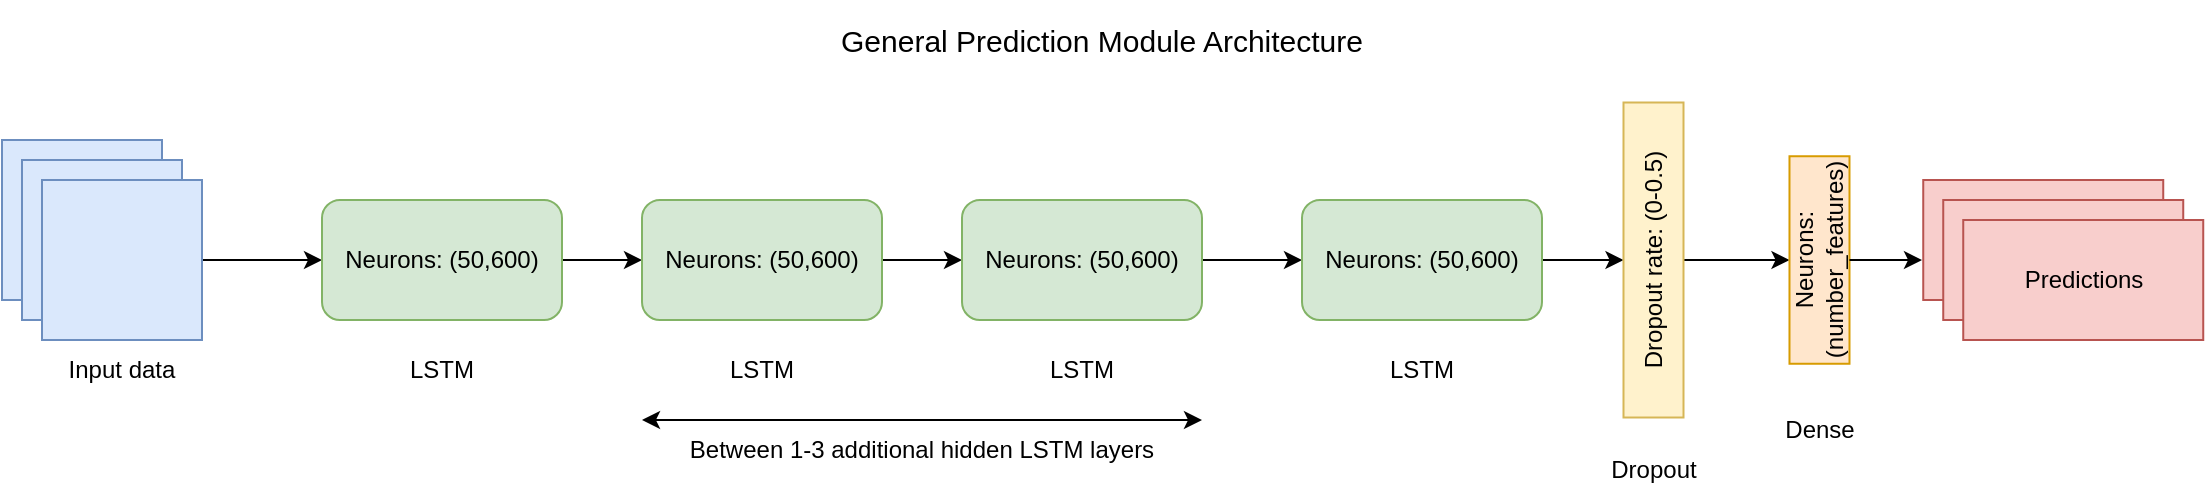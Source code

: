 <mxfile version="20.1.3" type="device"><diagram id="y9XwLr1hFOdGggdJ-vt8" name="Page-1"><mxGraphModel dx="1273" dy="821" grid="1" gridSize="10" guides="1" tooltips="1" connect="1" arrows="1" fold="1" page="1" pageScale="1" pageWidth="827" pageHeight="1169" math="0" shadow="0"><root><mxCell id="0"/><mxCell id="1" parent="0"/><mxCell id="GvQFq8sGGhAfYbJX1H6_-1" value="" style="whiteSpace=wrap;html=1;aspect=fixed;fillColor=#dae8fc;strokeColor=#6c8ebf;" vertex="1" parent="1"><mxGeometry x="80" y="120" width="80" height="80" as="geometry"/></mxCell><mxCell id="GvQFq8sGGhAfYbJX1H6_-2" value="" style="whiteSpace=wrap;html=1;aspect=fixed;fillColor=#dae8fc;strokeColor=#6c8ebf;" vertex="1" parent="1"><mxGeometry x="90" y="130" width="80" height="80" as="geometry"/></mxCell><mxCell id="GvQFq8sGGhAfYbJX1H6_-8" value="" style="edgeStyle=orthogonalEdgeStyle;rounded=0;orthogonalLoop=1;jettySize=auto;html=1;" edge="1" parent="1" source="GvQFq8sGGhAfYbJX1H6_-3" target="GvQFq8sGGhAfYbJX1H6_-6"><mxGeometry relative="1" as="geometry"/></mxCell><mxCell id="GvQFq8sGGhAfYbJX1H6_-3" value="" style="whiteSpace=wrap;html=1;aspect=fixed;fillColor=#dae8fc;strokeColor=#6c8ebf;" vertex="1" parent="1"><mxGeometry x="100" y="140" width="80" height="80" as="geometry"/></mxCell><mxCell id="GvQFq8sGGhAfYbJX1H6_-14" value="" style="edgeStyle=orthogonalEdgeStyle;rounded=0;orthogonalLoop=1;jettySize=auto;html=1;" edge="1" parent="1" source="GvQFq8sGGhAfYbJX1H6_-6" target="GvQFq8sGGhAfYbJX1H6_-9"><mxGeometry relative="1" as="geometry"/></mxCell><mxCell id="GvQFq8sGGhAfYbJX1H6_-6" value="Neurons: (50,600)" style="rounded=1;whiteSpace=wrap;html=1;fillColor=#d5e8d4;strokeColor=#82b366;" vertex="1" parent="1"><mxGeometry x="240" y="150" width="120" height="60" as="geometry"/></mxCell><mxCell id="GvQFq8sGGhAfYbJX1H6_-15" value="" style="edgeStyle=orthogonalEdgeStyle;rounded=0;orthogonalLoop=1;jettySize=auto;html=1;" edge="1" parent="1" source="GvQFq8sGGhAfYbJX1H6_-9" target="GvQFq8sGGhAfYbJX1H6_-10"><mxGeometry relative="1" as="geometry"/></mxCell><mxCell id="GvQFq8sGGhAfYbJX1H6_-9" value="Neurons: (50,600)" style="rounded=1;whiteSpace=wrap;html=1;fillColor=#d5e8d4;strokeColor=#82b366;" vertex="1" parent="1"><mxGeometry x="400" y="150" width="120" height="60" as="geometry"/></mxCell><mxCell id="GvQFq8sGGhAfYbJX1H6_-16" value="" style="edgeStyle=orthogonalEdgeStyle;rounded=0;orthogonalLoop=1;jettySize=auto;html=1;" edge="1" parent="1" source="GvQFq8sGGhAfYbJX1H6_-10" target="GvQFq8sGGhAfYbJX1H6_-11"><mxGeometry relative="1" as="geometry"/></mxCell><mxCell id="GvQFq8sGGhAfYbJX1H6_-10" value="Neurons: (50,600)" style="rounded=1;whiteSpace=wrap;html=1;fillColor=#d5e8d4;strokeColor=#82b366;" vertex="1" parent="1"><mxGeometry x="560" y="150" width="120" height="60" as="geometry"/></mxCell><mxCell id="GvQFq8sGGhAfYbJX1H6_-20" style="edgeStyle=orthogonalEdgeStyle;rounded=0;orthogonalLoop=1;jettySize=auto;html=1;exitX=1;exitY=0.5;exitDx=0;exitDy=0;entryX=0.5;entryY=0;entryDx=0;entryDy=0;" edge="1" parent="1" source="GvQFq8sGGhAfYbJX1H6_-11" target="GvQFq8sGGhAfYbJX1H6_-17"><mxGeometry relative="1" as="geometry"/></mxCell><mxCell id="GvQFq8sGGhAfYbJX1H6_-11" value="Neurons: (50,600)" style="rounded=1;whiteSpace=wrap;html=1;fillColor=#d5e8d4;strokeColor=#82b366;" vertex="1" parent="1"><mxGeometry x="730" y="150" width="120" height="60" as="geometry"/></mxCell><mxCell id="GvQFq8sGGhAfYbJX1H6_-21" style="edgeStyle=orthogonalEdgeStyle;rounded=0;orthogonalLoop=1;jettySize=auto;html=1;exitX=0.5;exitY=1;exitDx=0;exitDy=0;entryX=0.5;entryY=0;entryDx=0;entryDy=0;" edge="1" parent="1" source="GvQFq8sGGhAfYbJX1H6_-17" target="GvQFq8sGGhAfYbJX1H6_-19"><mxGeometry relative="1" as="geometry"/></mxCell><mxCell id="GvQFq8sGGhAfYbJX1H6_-17" value="Dropout rate: (0-0.5)" style="rounded=0;whiteSpace=wrap;html=1;rotation=-90;fillColor=#fff2cc;strokeColor=#d6b656;" vertex="1" parent="1"><mxGeometry x="827" y="165" width="157.5" height="30" as="geometry"/></mxCell><mxCell id="GvQFq8sGGhAfYbJX1H6_-19" value="Neurons: (number_features)" style="rounded=0;whiteSpace=wrap;html=1;rotation=-90;fillColor=#ffe6cc;strokeColor=#d79b00;" vertex="1" parent="1"><mxGeometry x="936.87" y="165" width="103.75" height="30" as="geometry"/></mxCell><mxCell id="GvQFq8sGGhAfYbJX1H6_-22" value="" style="endArrow=classic;html=1;rounded=0;exitX=0.5;exitY=1;exitDx=0;exitDy=0;" edge="1" parent="1" source="GvQFq8sGGhAfYbJX1H6_-19"><mxGeometry width="50" height="50" relative="1" as="geometry"><mxPoint x="790" y="320" as="sourcePoint"/><mxPoint x="1040" y="180" as="targetPoint"/></mxGeometry></mxCell><mxCell id="GvQFq8sGGhAfYbJX1H6_-27" value="LSTM" style="text;html=1;strokeColor=none;fillColor=none;align=center;verticalAlign=middle;whiteSpace=wrap;rounded=0;" vertex="1" parent="1"><mxGeometry x="270" y="220" width="60" height="30" as="geometry"/></mxCell><mxCell id="GvQFq8sGGhAfYbJX1H6_-28" value="Input data" style="text;html=1;strokeColor=none;fillColor=none;align=center;verticalAlign=middle;whiteSpace=wrap;rounded=0;" vertex="1" parent="1"><mxGeometry x="110" y="220" width="60" height="30" as="geometry"/></mxCell><mxCell id="GvQFq8sGGhAfYbJX1H6_-29" value="LSTM" style="text;html=1;strokeColor=none;fillColor=none;align=center;verticalAlign=middle;whiteSpace=wrap;rounded=0;" vertex="1" parent="1"><mxGeometry x="430" y="220" width="60" height="30" as="geometry"/></mxCell><mxCell id="GvQFq8sGGhAfYbJX1H6_-30" value="LSTM" style="text;html=1;strokeColor=none;fillColor=none;align=center;verticalAlign=middle;whiteSpace=wrap;rounded=0;" vertex="1" parent="1"><mxGeometry x="590" y="220" width="60" height="30" as="geometry"/></mxCell><mxCell id="GvQFq8sGGhAfYbJX1H6_-31" value="LSTM" style="text;html=1;strokeColor=none;fillColor=none;align=center;verticalAlign=middle;whiteSpace=wrap;rounded=0;" vertex="1" parent="1"><mxGeometry x="760" y="220" width="60" height="30" as="geometry"/></mxCell><mxCell id="GvQFq8sGGhAfYbJX1H6_-32" value="Dropout" style="text;html=1;strokeColor=none;fillColor=none;align=center;verticalAlign=middle;whiteSpace=wrap;rounded=0;" vertex="1" parent="1"><mxGeometry x="875.75" y="270" width="60" height="30" as="geometry"/></mxCell><mxCell id="GvQFq8sGGhAfYbJX1H6_-33" value="Dense" style="text;html=1;strokeColor=none;fillColor=none;align=center;verticalAlign=middle;whiteSpace=wrap;rounded=0;" vertex="1" parent="1"><mxGeometry x="958.74" y="250" width="60" height="30" as="geometry"/></mxCell><mxCell id="GvQFq8sGGhAfYbJX1H6_-34" value="Between 1-3 additional hidden LSTM layers" style="text;html=1;strokeColor=none;fillColor=none;align=center;verticalAlign=middle;whiteSpace=wrap;rounded=0;" vertex="1" parent="1"><mxGeometry x="400" y="260" width="280" height="30" as="geometry"/></mxCell><mxCell id="GvQFq8sGGhAfYbJX1H6_-35" value="" style="endArrow=classic;startArrow=classic;html=1;rounded=1;" edge="1" parent="1"><mxGeometry width="50" height="50" relative="1" as="geometry"><mxPoint x="400" y="260" as="sourcePoint"/><mxPoint x="680" y="260" as="targetPoint"/></mxGeometry></mxCell><mxCell id="GvQFq8sGGhAfYbJX1H6_-36" value="" style="rounded=0;whiteSpace=wrap;html=1;fillColor=#f8cecc;strokeColor=#b85450;" vertex="1" parent="1"><mxGeometry x="1040.62" y="140" width="120" height="60" as="geometry"/></mxCell><mxCell id="GvQFq8sGGhAfYbJX1H6_-37" value="" style="rounded=0;whiteSpace=wrap;html=1;fillColor=#f8cecc;strokeColor=#b85450;" vertex="1" parent="1"><mxGeometry x="1050.62" y="150" width="120" height="60" as="geometry"/></mxCell><mxCell id="GvQFq8sGGhAfYbJX1H6_-38" value="Predictions" style="rounded=0;whiteSpace=wrap;html=1;fillColor=#f8cecc;strokeColor=#b85450;" vertex="1" parent="1"><mxGeometry x="1060.62" y="160" width="120" height="60" as="geometry"/></mxCell><mxCell id="GvQFq8sGGhAfYbJX1H6_-40" value="&lt;font style=&quot;font-size: 15px;&quot;&gt;General Prediction Module Architecture&lt;/font&gt;" style="text;html=1;strokeColor=none;fillColor=none;align=center;verticalAlign=middle;whiteSpace=wrap;rounded=0;" vertex="1" parent="1"><mxGeometry x="80" y="50" width="1100" height="40" as="geometry"/></mxCell></root></mxGraphModel></diagram></mxfile>